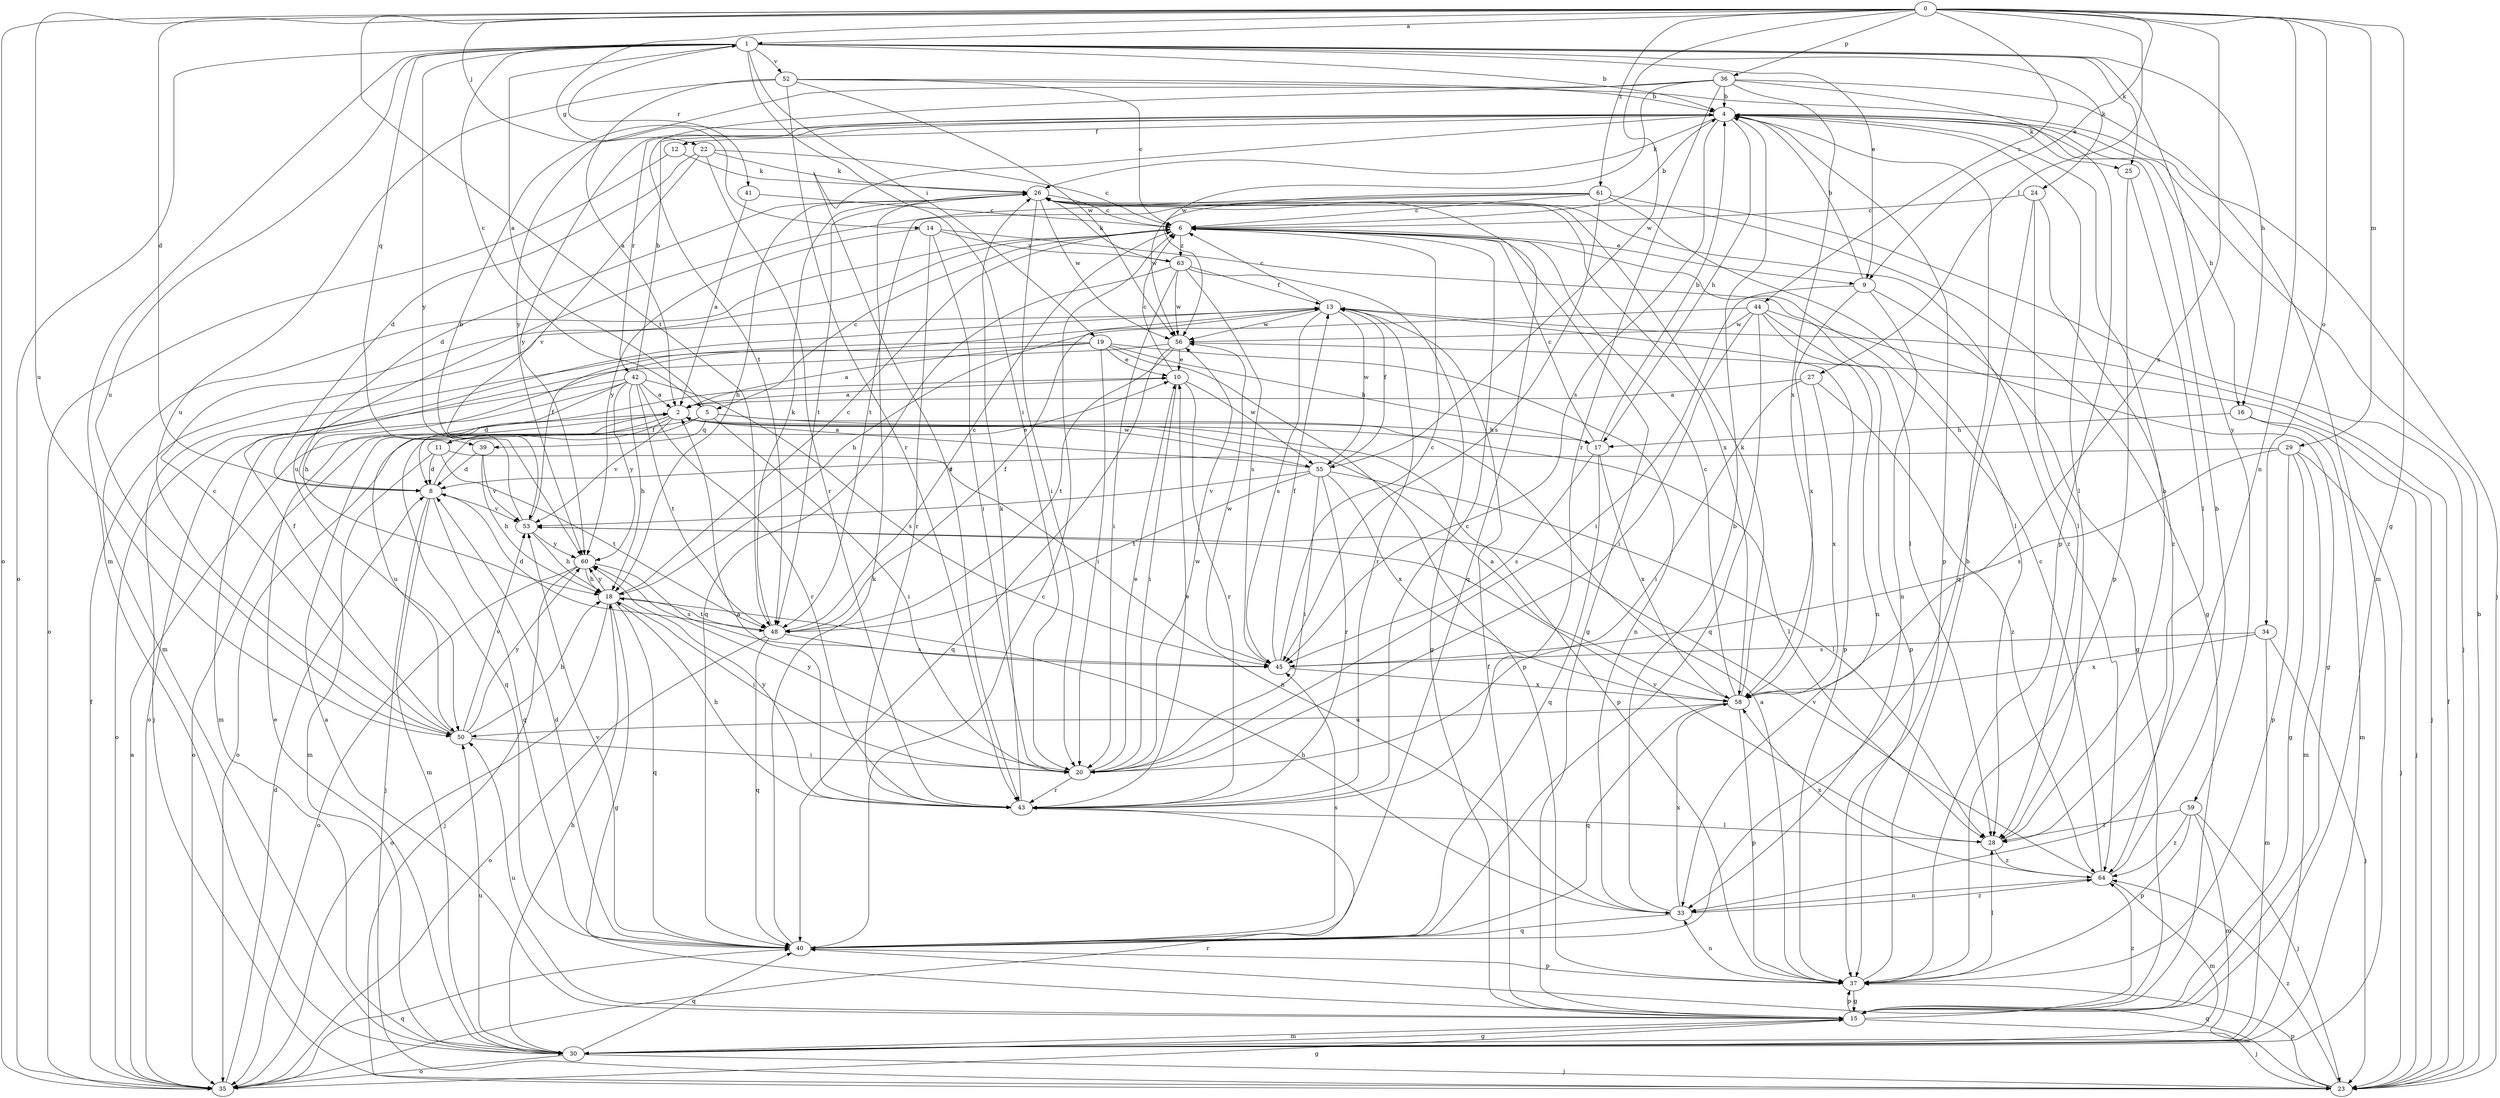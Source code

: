 strict digraph  {
0;
1;
2;
4;
5;
6;
8;
9;
10;
11;
12;
13;
14;
15;
16;
17;
18;
19;
20;
22;
23;
24;
25;
26;
27;
28;
29;
30;
33;
34;
35;
36;
37;
39;
40;
41;
42;
43;
44;
45;
48;
50;
52;
53;
55;
56;
58;
59;
60;
61;
63;
64;
0 -> 1  [label=a];
0 -> 8  [label=d];
0 -> 9  [label=e];
0 -> 14  [label=g];
0 -> 15  [label=g];
0 -> 22  [label=j];
0 -> 27  [label=l];
0 -> 29  [label=m];
0 -> 33  [label=n];
0 -> 34  [label=o];
0 -> 35  [label=o];
0 -> 36  [label=p];
0 -> 44  [label=s];
0 -> 48  [label=t];
0 -> 50  [label=u];
0 -> 55  [label=w];
0 -> 58  [label=x];
0 -> 61  [label=z];
1 -> 4  [label=b];
1 -> 5  [label=c];
1 -> 9  [label=e];
1 -> 16  [label=h];
1 -> 19  [label=i];
1 -> 20  [label=i];
1 -> 24  [label=k];
1 -> 25  [label=k];
1 -> 30  [label=m];
1 -> 35  [label=o];
1 -> 39  [label=q];
1 -> 41  [label=r];
1 -> 50  [label=u];
1 -> 52  [label=v];
1 -> 59  [label=y];
1 -> 60  [label=y];
2 -> 11  [label=f];
2 -> 35  [label=o];
2 -> 37  [label=p];
2 -> 50  [label=u];
2 -> 53  [label=v];
2 -> 55  [label=w];
4 -> 12  [label=f];
4 -> 16  [label=h];
4 -> 17  [label=h];
4 -> 25  [label=k];
4 -> 26  [label=k];
4 -> 28  [label=l];
4 -> 37  [label=p];
4 -> 42  [label=r];
4 -> 43  [label=r];
4 -> 45  [label=s];
4 -> 60  [label=y];
5 -> 1  [label=a];
5 -> 17  [label=h];
5 -> 20  [label=i];
5 -> 28  [label=l];
5 -> 35  [label=o];
5 -> 39  [label=q];
5 -> 40  [label=q];
6 -> 4  [label=b];
6 -> 5  [label=c];
6 -> 9  [label=e];
6 -> 15  [label=g];
6 -> 30  [label=m];
6 -> 63  [label=z];
8 -> 10  [label=e];
8 -> 23  [label=j];
8 -> 30  [label=m];
8 -> 40  [label=q];
8 -> 53  [label=v];
9 -> 4  [label=b];
9 -> 15  [label=g];
9 -> 20  [label=i];
9 -> 33  [label=n];
9 -> 58  [label=x];
10 -> 2  [label=a];
10 -> 6  [label=c];
10 -> 20  [label=i];
10 -> 43  [label=r];
10 -> 55  [label=w];
11 -> 8  [label=d];
11 -> 30  [label=m];
11 -> 33  [label=n];
11 -> 48  [label=t];
12 -> 26  [label=k];
12 -> 35  [label=o];
13 -> 6  [label=c];
13 -> 37  [label=p];
13 -> 43  [label=r];
13 -> 45  [label=s];
13 -> 55  [label=w];
13 -> 56  [label=w];
14 -> 20  [label=i];
14 -> 28  [label=l];
14 -> 43  [label=r];
14 -> 60  [label=y];
14 -> 63  [label=z];
15 -> 2  [label=a];
15 -> 13  [label=f];
15 -> 23  [label=j];
15 -> 30  [label=m];
15 -> 37  [label=p];
15 -> 50  [label=u];
15 -> 64  [label=z];
16 -> 17  [label=h];
16 -> 23  [label=j];
16 -> 30  [label=m];
17 -> 4  [label=b];
17 -> 6  [label=c];
17 -> 40  [label=q];
17 -> 45  [label=s];
17 -> 58  [label=x];
18 -> 6  [label=c];
18 -> 15  [label=g];
18 -> 20  [label=i];
18 -> 35  [label=o];
18 -> 40  [label=q];
18 -> 48  [label=t];
18 -> 60  [label=y];
19 -> 2  [label=a];
19 -> 10  [label=e];
19 -> 17  [label=h];
19 -> 18  [label=h];
19 -> 20  [label=i];
19 -> 23  [label=j];
19 -> 33  [label=n];
19 -> 37  [label=p];
20 -> 10  [label=e];
20 -> 43  [label=r];
20 -> 56  [label=w];
20 -> 60  [label=y];
22 -> 6  [label=c];
22 -> 8  [label=d];
22 -> 26  [label=k];
22 -> 43  [label=r];
22 -> 53  [label=v];
23 -> 4  [label=b];
23 -> 13  [label=f];
23 -> 37  [label=p];
23 -> 40  [label=q];
23 -> 64  [label=z];
24 -> 6  [label=c];
24 -> 28  [label=l];
24 -> 40  [label=q];
24 -> 64  [label=z];
25 -> 28  [label=l];
25 -> 37  [label=p];
26 -> 6  [label=c];
26 -> 8  [label=d];
26 -> 18  [label=h];
26 -> 20  [label=i];
26 -> 23  [label=j];
26 -> 40  [label=q];
26 -> 48  [label=t];
26 -> 56  [label=w];
26 -> 58  [label=x];
26 -> 64  [label=z];
27 -> 2  [label=a];
27 -> 20  [label=i];
27 -> 58  [label=x];
27 -> 64  [label=z];
28 -> 4  [label=b];
28 -> 53  [label=v];
28 -> 64  [label=z];
29 -> 8  [label=d];
29 -> 15  [label=g];
29 -> 23  [label=j];
29 -> 30  [label=m];
29 -> 37  [label=p];
29 -> 45  [label=s];
30 -> 10  [label=e];
30 -> 15  [label=g];
30 -> 18  [label=h];
30 -> 23  [label=j];
30 -> 35  [label=o];
30 -> 40  [label=q];
30 -> 50  [label=u];
33 -> 4  [label=b];
33 -> 18  [label=h];
33 -> 40  [label=q];
33 -> 58  [label=x];
33 -> 64  [label=z];
34 -> 23  [label=j];
34 -> 30  [label=m];
34 -> 45  [label=s];
34 -> 58  [label=x];
35 -> 2  [label=a];
35 -> 8  [label=d];
35 -> 13  [label=f];
35 -> 15  [label=g];
35 -> 40  [label=q];
35 -> 43  [label=r];
36 -> 4  [label=b];
36 -> 30  [label=m];
36 -> 37  [label=p];
36 -> 43  [label=r];
36 -> 48  [label=t];
36 -> 56  [label=w];
36 -> 58  [label=x];
36 -> 60  [label=y];
37 -> 2  [label=a];
37 -> 4  [label=b];
37 -> 15  [label=g];
37 -> 28  [label=l];
37 -> 33  [label=n];
39 -> 8  [label=d];
39 -> 18  [label=h];
39 -> 53  [label=v];
40 -> 6  [label=c];
40 -> 8  [label=d];
40 -> 26  [label=k];
40 -> 37  [label=p];
40 -> 45  [label=s];
40 -> 53  [label=v];
41 -> 2  [label=a];
41 -> 6  [label=c];
42 -> 2  [label=a];
42 -> 4  [label=b];
42 -> 8  [label=d];
42 -> 18  [label=h];
42 -> 30  [label=m];
42 -> 35  [label=o];
42 -> 43  [label=r];
42 -> 45  [label=s];
42 -> 48  [label=t];
42 -> 60  [label=y];
43 -> 2  [label=a];
43 -> 6  [label=c];
43 -> 10  [label=e];
43 -> 18  [label=h];
43 -> 26  [label=k];
43 -> 28  [label=l];
43 -> 60  [label=y];
44 -> 15  [label=g];
44 -> 18  [label=h];
44 -> 20  [label=i];
44 -> 33  [label=n];
44 -> 37  [label=p];
44 -> 40  [label=q];
44 -> 56  [label=w];
45 -> 6  [label=c];
45 -> 13  [label=f];
45 -> 56  [label=w];
45 -> 58  [label=x];
48 -> 6  [label=c];
48 -> 8  [label=d];
48 -> 13  [label=f];
48 -> 26  [label=k];
48 -> 35  [label=o];
48 -> 40  [label=q];
48 -> 45  [label=s];
50 -> 6  [label=c];
50 -> 13  [label=f];
50 -> 18  [label=h];
50 -> 20  [label=i];
50 -> 53  [label=v];
50 -> 60  [label=y];
52 -> 2  [label=a];
52 -> 4  [label=b];
52 -> 6  [label=c];
52 -> 23  [label=j];
52 -> 43  [label=r];
52 -> 50  [label=u];
52 -> 56  [label=w];
53 -> 4  [label=b];
53 -> 13  [label=f];
53 -> 18  [label=h];
53 -> 60  [label=y];
55 -> 2  [label=a];
55 -> 13  [label=f];
55 -> 20  [label=i];
55 -> 28  [label=l];
55 -> 43  [label=r];
55 -> 48  [label=t];
55 -> 53  [label=v];
55 -> 58  [label=x];
56 -> 10  [label=e];
56 -> 23  [label=j];
56 -> 35  [label=o];
56 -> 40  [label=q];
56 -> 48  [label=t];
58 -> 2  [label=a];
58 -> 6  [label=c];
58 -> 26  [label=k];
58 -> 37  [label=p];
58 -> 40  [label=q];
58 -> 50  [label=u];
59 -> 23  [label=j];
59 -> 28  [label=l];
59 -> 30  [label=m];
59 -> 37  [label=p];
59 -> 64  [label=z];
60 -> 18  [label=h];
60 -> 23  [label=j];
60 -> 35  [label=o];
60 -> 45  [label=s];
61 -> 6  [label=c];
61 -> 15  [label=g];
61 -> 28  [label=l];
61 -> 45  [label=s];
61 -> 48  [label=t];
61 -> 50  [label=u];
61 -> 56  [label=w];
63 -> 13  [label=f];
63 -> 15  [label=g];
63 -> 20  [label=i];
63 -> 26  [label=k];
63 -> 40  [label=q];
63 -> 45  [label=s];
63 -> 56  [label=w];
64 -> 4  [label=b];
64 -> 6  [label=c];
64 -> 30  [label=m];
64 -> 33  [label=n];
64 -> 53  [label=v];
64 -> 58  [label=x];
}
